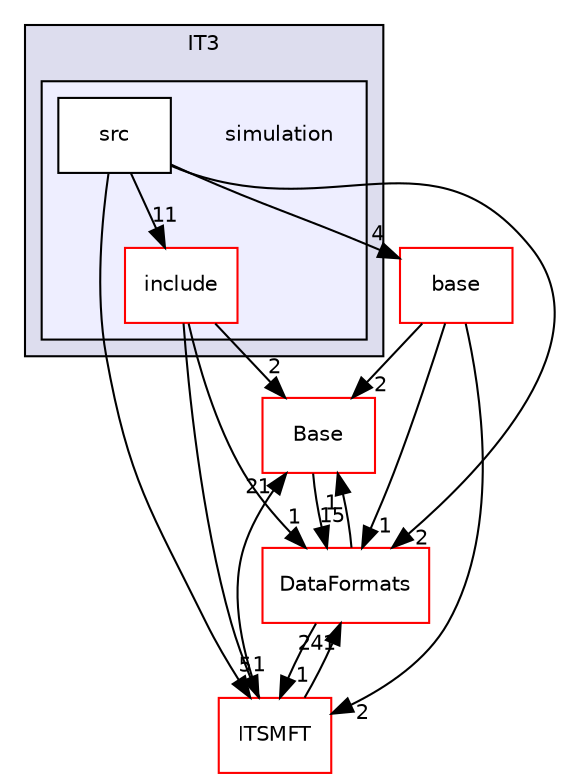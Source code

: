digraph "/home/travis/build/AliceO2Group/AliceO2/Detectors/Upgrades/IT3/simulation" {
  bgcolor=transparent;
  compound=true
  node [ fontsize="10", fontname="Helvetica"];
  edge [ labelfontsize="10", labelfontname="Helvetica"];
  subgraph clusterdir_75fbb39adb6ac7d55ea987143595017c {
    graph [ bgcolor="#ddddee", pencolor="black", label="IT3" fontname="Helvetica", fontsize="10", URL="dir_75fbb39adb6ac7d55ea987143595017c.html"]
  subgraph clusterdir_d96a33a4dd234e2ad5118016dfbe1b32 {
    graph [ bgcolor="#eeeeff", pencolor="black", label="" URL="dir_d96a33a4dd234e2ad5118016dfbe1b32.html"];
    dir_d96a33a4dd234e2ad5118016dfbe1b32 [shape=plaintext label="simulation"];
    dir_ae6deee2ef08bad25d714da74df4c354 [shape=box label="include" color="red" fillcolor="white" style="filled" URL="dir_ae6deee2ef08bad25d714da74df4c354.html"];
    dir_6dd12957413d4b4dc9516b069e5f87a6 [shape=box label="src" color="black" fillcolor="white" style="filled" URL="dir_6dd12957413d4b4dc9516b069e5f87a6.html"];
  }
  }
  dir_a01a9dcdab2da3806e7d9bd0ccc92eea [shape=box label="base" color="red" URL="dir_a01a9dcdab2da3806e7d9bd0ccc92eea.html"];
  dir_37c90836491b695b472bf98d1be8336b [shape=box label="Base" color="red" URL="dir_37c90836491b695b472bf98d1be8336b.html"];
  dir_1306292b77b40360479b729ac9ee7efe [shape=box label="ITSMFT" color="red" URL="dir_1306292b77b40360479b729ac9ee7efe.html"];
  dir_2171f7ec022c5423887b07c69b2f5b48 [shape=box label="DataFormats" color="red" URL="dir_2171f7ec022c5423887b07c69b2f5b48.html"];
  dir_a01a9dcdab2da3806e7d9bd0ccc92eea->dir_37c90836491b695b472bf98d1be8336b [headlabel="2", labeldistance=1.5 headhref="dir_000547_000297.html"];
  dir_a01a9dcdab2da3806e7d9bd0ccc92eea->dir_1306292b77b40360479b729ac9ee7efe [headlabel="2", labeldistance=1.5 headhref="dir_000547_000053.html"];
  dir_a01a9dcdab2da3806e7d9bd0ccc92eea->dir_2171f7ec022c5423887b07c69b2f5b48 [headlabel="1", labeldistance=1.5 headhref="dir_000547_000090.html"];
  dir_37c90836491b695b472bf98d1be8336b->dir_2171f7ec022c5423887b07c69b2f5b48 [headlabel="15", labeldistance=1.5 headhref="dir_000297_000090.html"];
  dir_1306292b77b40360479b729ac9ee7efe->dir_37c90836491b695b472bf98d1be8336b [headlabel="21", labeldistance=1.5 headhref="dir_000053_000297.html"];
  dir_1306292b77b40360479b729ac9ee7efe->dir_2171f7ec022c5423887b07c69b2f5b48 [headlabel="241", labeldistance=1.5 headhref="dir_000053_000090.html"];
  dir_6dd12957413d4b4dc9516b069e5f87a6->dir_a01a9dcdab2da3806e7d9bd0ccc92eea [headlabel="4", labeldistance=1.5 headhref="dir_000361_000547.html"];
  dir_6dd12957413d4b4dc9516b069e5f87a6->dir_1306292b77b40360479b729ac9ee7efe [headlabel="5", labeldistance=1.5 headhref="dir_000361_000053.html"];
  dir_6dd12957413d4b4dc9516b069e5f87a6->dir_ae6deee2ef08bad25d714da74df4c354 [headlabel="11", labeldistance=1.5 headhref="dir_000361_000337.html"];
  dir_6dd12957413d4b4dc9516b069e5f87a6->dir_2171f7ec022c5423887b07c69b2f5b48 [headlabel="2", labeldistance=1.5 headhref="dir_000361_000090.html"];
  dir_ae6deee2ef08bad25d714da74df4c354->dir_37c90836491b695b472bf98d1be8336b [headlabel="2", labeldistance=1.5 headhref="dir_000337_000297.html"];
  dir_ae6deee2ef08bad25d714da74df4c354->dir_1306292b77b40360479b729ac9ee7efe [headlabel="1", labeldistance=1.5 headhref="dir_000337_000053.html"];
  dir_ae6deee2ef08bad25d714da74df4c354->dir_2171f7ec022c5423887b07c69b2f5b48 [headlabel="1", labeldistance=1.5 headhref="dir_000337_000090.html"];
  dir_2171f7ec022c5423887b07c69b2f5b48->dir_37c90836491b695b472bf98d1be8336b [headlabel="1", labeldistance=1.5 headhref="dir_000090_000297.html"];
  dir_2171f7ec022c5423887b07c69b2f5b48->dir_1306292b77b40360479b729ac9ee7efe [headlabel="1", labeldistance=1.5 headhref="dir_000090_000053.html"];
}
